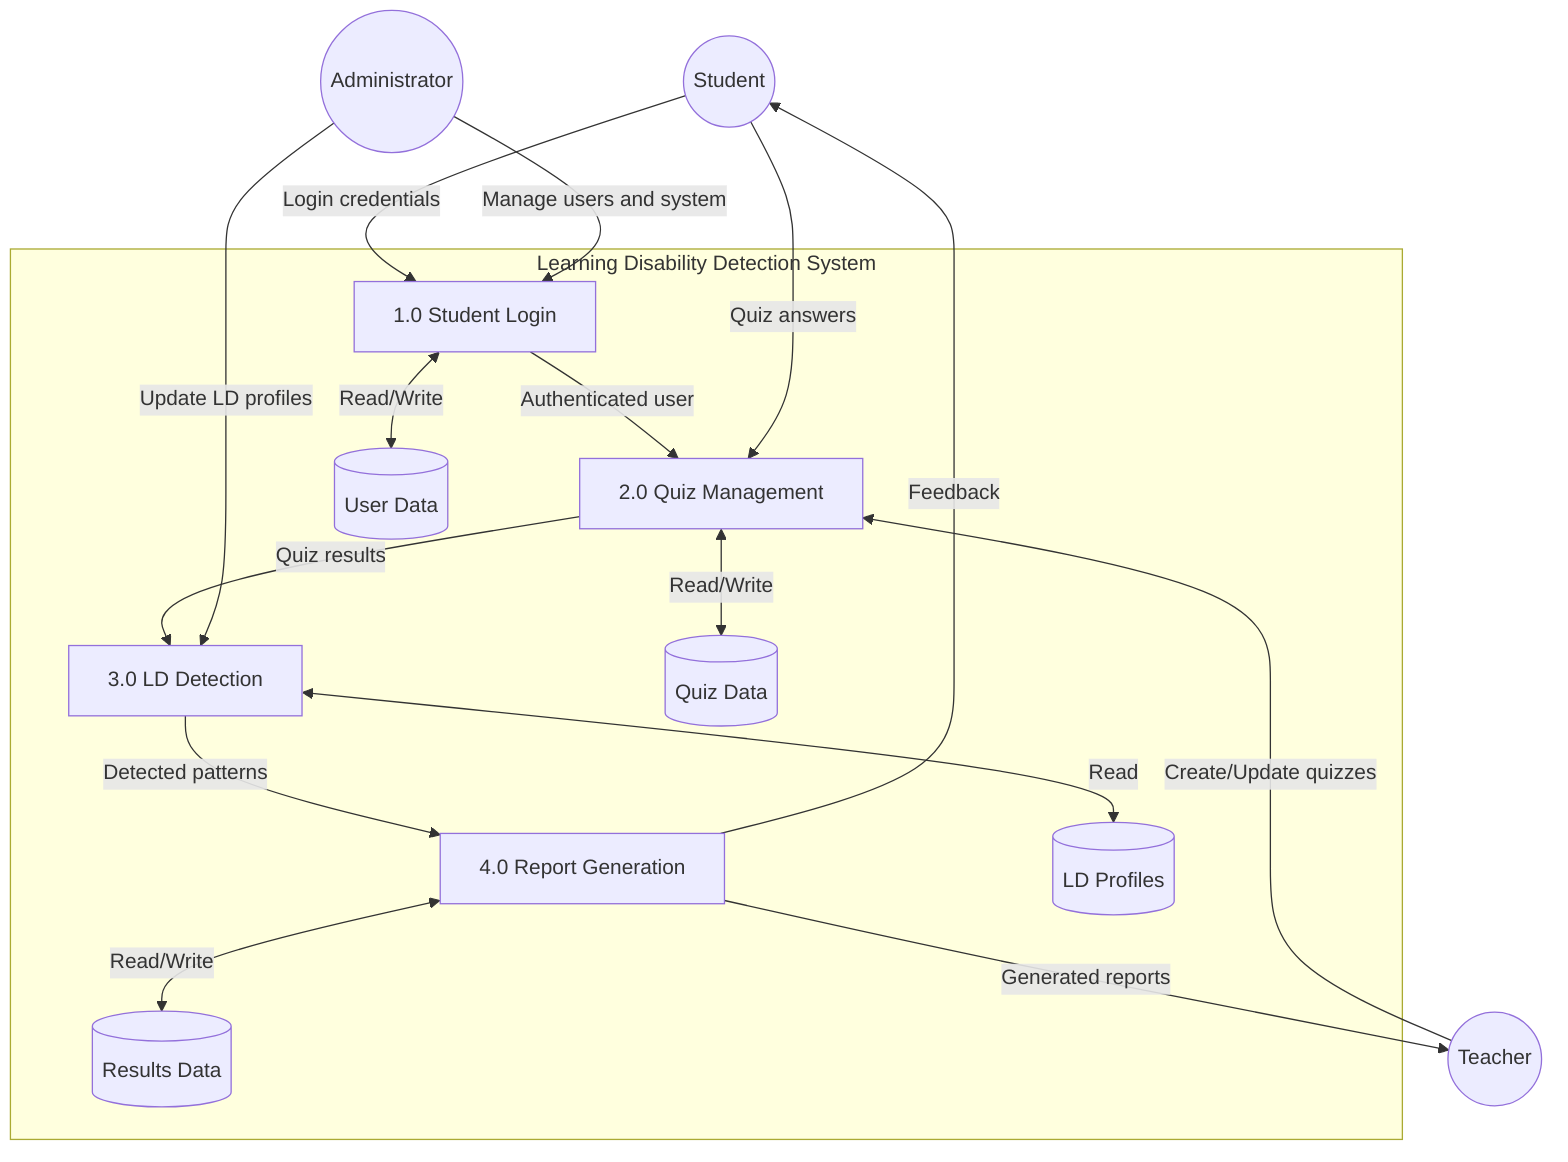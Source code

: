 graph TD
    Student((Student))
    Teacher((Teacher))
    Administrator((Administrator))

    subgraph "Learning Disability Detection System"
        Login[1.0 Student Login]
        QuizMgmt[2.0 Quiz Management]
        LDDetection[3.0 LD Detection]
        ReportGen[4.0 Report Generation]

        DS1[(User Data)]
        DS2[(Quiz Data)]
        DS3[(LD Profiles)]
        DS4[(Results Data)]
    end

    Student -->|Login credentials| Login
    Login -->|Authenticated user| QuizMgmt
    Login <-->|Read/Write| DS1

    Student -->|Quiz answers| QuizMgmt
    QuizMgmt -->|Quiz results| LDDetection
    QuizMgmt <-->|Read/Write| DS2

    LDDetection -->|Detected patterns| ReportGen
    LDDetection <-->|Read| DS3

    ReportGen -->|Generated reports| Teacher
    ReportGen -->|Feedback| Student
    ReportGen <-->|Read/Write| DS4

    Teacher -->|Create/Update quizzes| QuizMgmt
    Administrator -->|Manage users and system| Login
    Administrator -->|Update LD profiles| LDDetection